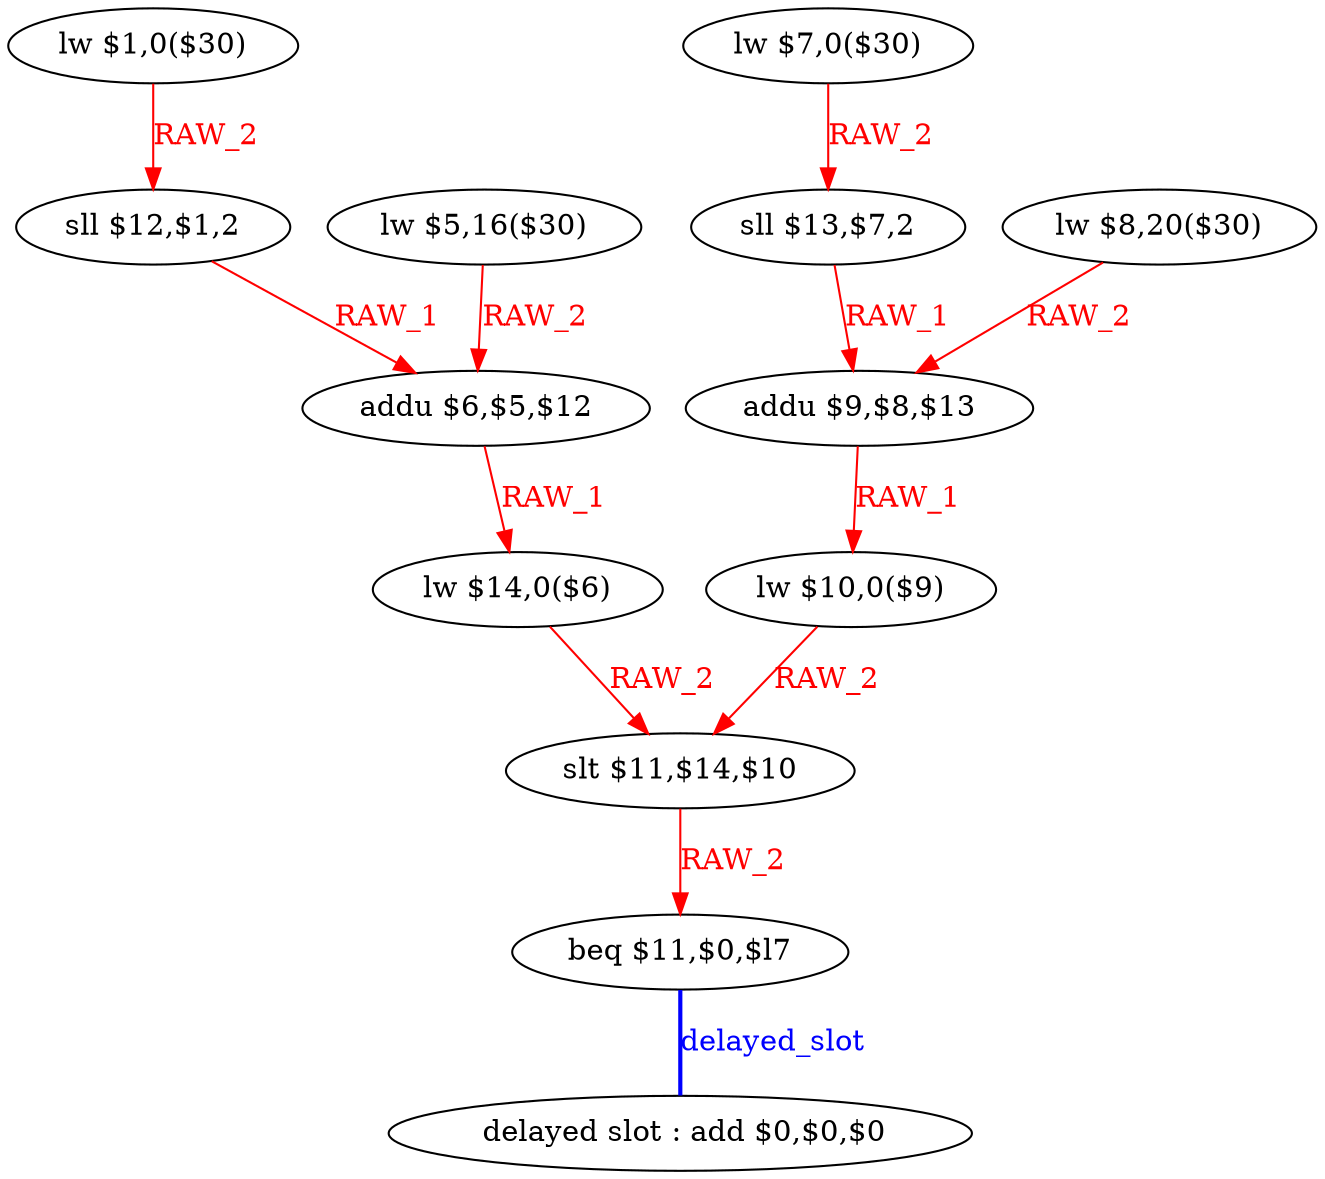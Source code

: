 digraph G1 {
node [shape = ellipse];
i12 [label = " delayed slot : add $0,$0,$0"] ;
i11 ->  i12 [style = bold, dir= none, fontcolor = blue, color = blue, label= "delayed_slot"];
i11 [label = "beq $11,$0,$l7"] ;
i0 [label = "lw $1,0($30)"] ;
i0 ->  i1 [color = red, fontcolor = red, label= "RAW_2"];
i1 [label = "sll $12,$1,2"] ;
i1 ->  i3 [color = red, fontcolor = red, label= "RAW_1"];
i3 [label = "addu $6,$5,$12"] ;
i3 ->  i4 [color = red, fontcolor = red, label= "RAW_1"];
i4 [label = "lw $14,0($6)"] ;
i4 ->  i10 [color = red, fontcolor = red, label= "RAW_2"];
i10 [label = "slt $11,$14,$10"] ;
i10 ->  i11 [color = red, fontcolor = red, label= "RAW_2"];
i2 [label = "lw $5,16($30)"] ;
i2 ->  i3 [color = red, fontcolor = red, label= "RAW_2"];
i5 [label = "lw $7,0($30)"] ;
i5 ->  i6 [color = red, fontcolor = red, label= "RAW_2"];
i6 [label = "sll $13,$7,2"] ;
i6 ->  i8 [color = red, fontcolor = red, label= "RAW_1"];
i8 [label = "addu $9,$8,$13"] ;
i8 ->  i9 [color = red, fontcolor = red, label= "RAW_1"];
i9 [label = "lw $10,0($9)"] ;
i9 ->  i10 [color = red, fontcolor = red, label= "RAW_2"];
i7 [label = "lw $8,20($30)"] ;
i7 ->  i8 [color = red, fontcolor = red, label= "RAW_2"];
}
